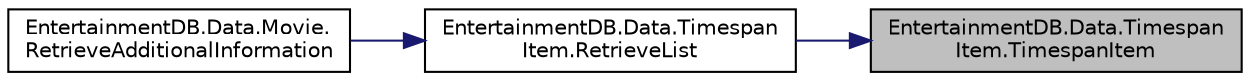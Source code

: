 digraph "EntertainmentDB.Data.TimespanItem.TimespanItem"
{
 // LATEX_PDF_SIZE
  edge [fontname="Helvetica",fontsize="10",labelfontname="Helvetica",labelfontsize="10"];
  node [fontname="Helvetica",fontsize="10",shape=record];
  rankdir="RL";
  Node1 [label="EntertainmentDB.Data.Timespan\lItem.TimespanItem",height=0.2,width=0.4,color="black", fillcolor="grey75", style="filled", fontcolor="black",tooltip="Initializes a time span item with an empty id string."];
  Node1 -> Node2 [dir="back",color="midnightblue",fontsize="10",style="solid",fontname="Helvetica"];
  Node2 [label="EntertainmentDB.Data.Timespan\lItem.RetrieveList",height=0.2,width=0.4,color="black", fillcolor="white", style="filled",URL="$d0/da8/class_entertainment_d_b_1_1_data_1_1_timespan_item.html#a3b81ccbce774b89824d09af0f139c64d",tooltip="Retrieves a list of time span items from the database."];
  Node2 -> Node3 [dir="back",color="midnightblue",fontsize="10",style="solid",fontname="Helvetica"];
  Node3 [label="EntertainmentDB.Data.Movie.\lRetrieveAdditionalInformation",height=0.2,width=0.4,color="black", fillcolor="white", style="filled",URL="$dd/d21/class_entertainment_d_b_1_1_data_1_1_movie.html#a99f0e883926dc4bff73274a483db2f31",tooltip="Retrieves the additional information of the movie from the database."];
}
